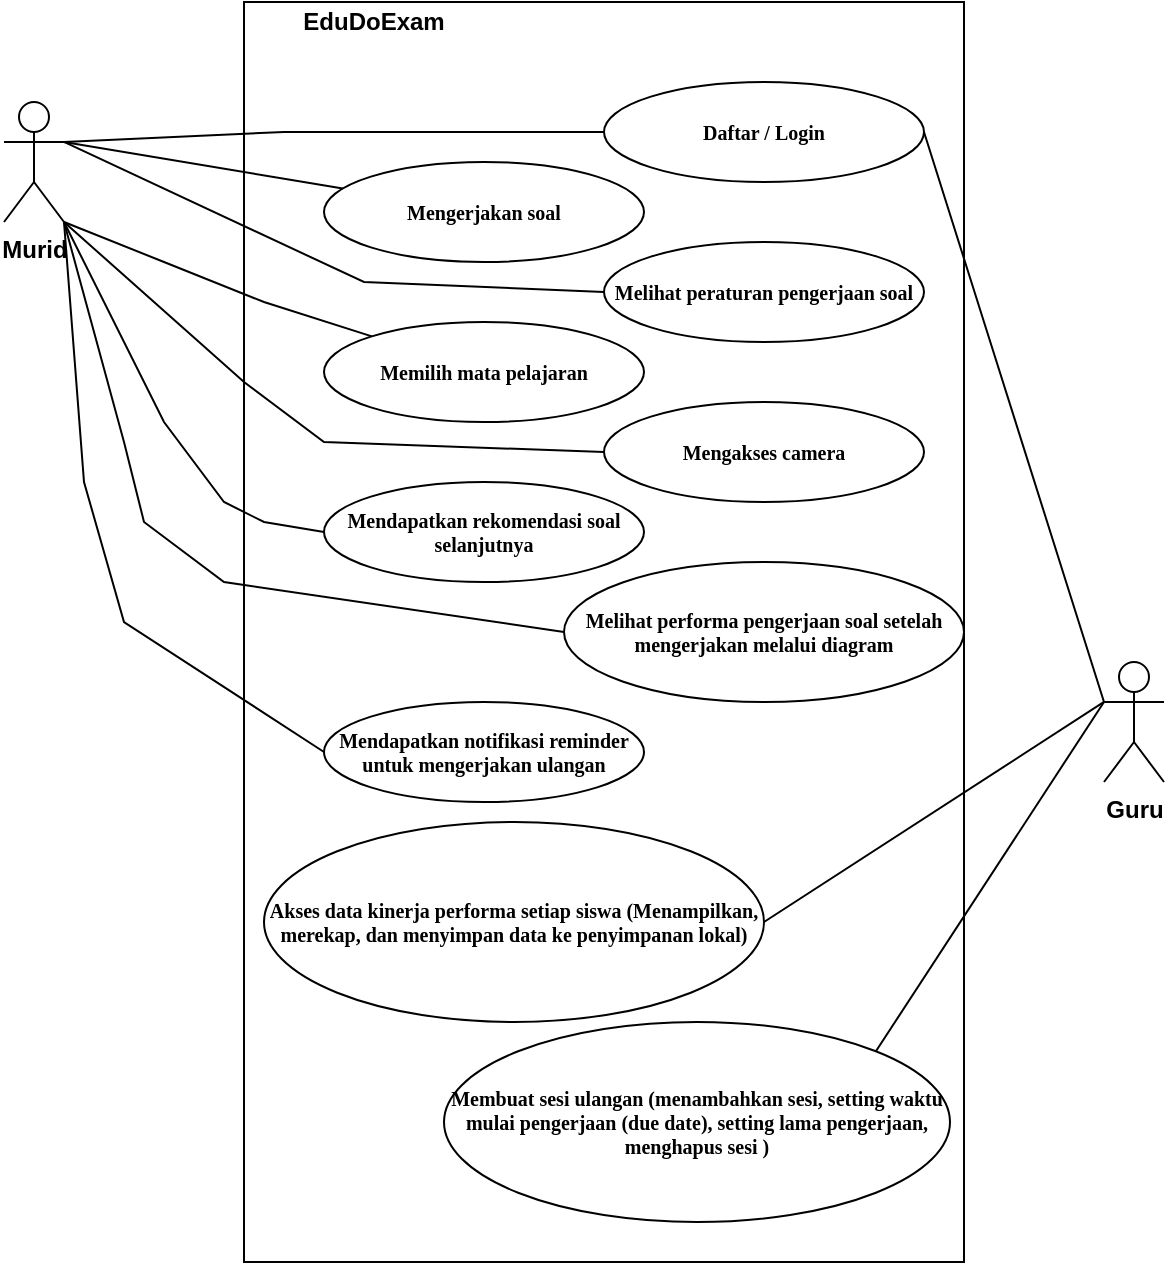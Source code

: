 <mxfile version="24.8.3">
  <diagram name="Page-1" id="_u_mMkop7DPUTGixg3VT">
    <mxGraphModel dx="840" dy="446" grid="1" gridSize="10" guides="1" tooltips="1" connect="1" arrows="1" fold="1" page="1" pageScale="1" pageWidth="850" pageHeight="1100" math="0" shadow="0">
      <root>
        <mxCell id="0" />
        <mxCell id="1" parent="0" />
        <mxCell id="an5TMm85rVzCIox5hMEu-1" value="Murid" style="shape=umlActor;verticalLabelPosition=bottom;verticalAlign=top;html=1;outlineConnect=0;fillColor=none;fontStyle=1" parent="1" vertex="1">
          <mxGeometry x="80" y="90" width="30" height="60" as="geometry" />
        </mxCell>
        <mxCell id="an5TMm85rVzCIox5hMEu-2" value="Guru" style="shape=umlActor;verticalLabelPosition=bottom;verticalAlign=top;html=1;outlineConnect=0;fillColor=none;fontStyle=1" parent="1" vertex="1">
          <mxGeometry x="630" y="370" width="30" height="60" as="geometry" />
        </mxCell>
        <mxCell id="an5TMm85rVzCIox5hMEu-7" value="" style="rounded=0;whiteSpace=wrap;html=1;fillColor=none;fontStyle=1" parent="1" vertex="1">
          <mxGeometry x="200" y="40" width="360" height="630" as="geometry" />
        </mxCell>
        <mxCell id="an5TMm85rVzCIox5hMEu-8" value="EduDoExam" style="text;html=1;align=center;verticalAlign=middle;whiteSpace=wrap;rounded=0;fillColor=none;fontStyle=1" parent="1" vertex="1">
          <mxGeometry x="200" y="40" width="130" height="20" as="geometry" />
        </mxCell>
        <mxCell id="an5TMm85rVzCIox5hMEu-9" value="Mengerjakan soal" style="ellipse;whiteSpace=wrap;html=1;fontFamily=Times New Roman;fontSize=10;fillColor=none;fontStyle=1" parent="1" vertex="1">
          <mxGeometry x="240" y="120" width="160" height="50" as="geometry" />
        </mxCell>
        <mxCell id="an5TMm85rVzCIox5hMEu-10" value="Mengakses camera" style="ellipse;whiteSpace=wrap;html=1;fontFamily=Times New Roman;fontSize=10;fillColor=none;fontStyle=1" parent="1" vertex="1">
          <mxGeometry x="380" y="240" width="160" height="50" as="geometry" />
        </mxCell>
        <mxCell id="an5TMm85rVzCIox5hMEu-11" value="Mendapatkan rekomendasi soal selanjutnya" style="ellipse;whiteSpace=wrap;html=1;fontFamily=Times New Roman;fontSize=10;fillColor=none;fontStyle=1" parent="1" vertex="1">
          <mxGeometry x="240" y="280" width="160" height="50" as="geometry" />
        </mxCell>
        <mxCell id="an5TMm85rVzCIox5hMEu-12" value="Melihat performa pengerjaan soal setelah mengerjakan melalui diagram" style="ellipse;whiteSpace=wrap;html=1;fontFamily=Times New Roman;fontSize=10;fillColor=none;fontStyle=1" parent="1" vertex="1">
          <mxGeometry x="360" y="320" width="200" height="70" as="geometry" />
        </mxCell>
        <mxCell id="an5TMm85rVzCIox5hMEu-13" value="Melihat peraturan pengerjaan soal" style="ellipse;whiteSpace=wrap;html=1;fontFamily=Times New Roman;fontSize=10;fillColor=none;fontStyle=1" parent="1" vertex="1">
          <mxGeometry x="380" y="160" width="160" height="50" as="geometry" />
        </mxCell>
        <mxCell id="an5TMm85rVzCIox5hMEu-14" value="Memilih mata pelajaran" style="ellipse;whiteSpace=wrap;html=1;fontFamily=Times New Roman;fontSize=10;fillColor=none;fontStyle=1" parent="1" vertex="1">
          <mxGeometry x="240" y="200" width="160" height="50" as="geometry" />
        </mxCell>
        <mxCell id="an5TMm85rVzCIox5hMEu-15" value="Daftar / Login" style="ellipse;whiteSpace=wrap;html=1;fontFamily=Times New Roman;fontSize=10;fillColor=none;fontStyle=1" parent="1" vertex="1">
          <mxGeometry x="380" y="80" width="160" height="50" as="geometry" />
        </mxCell>
        <mxCell id="an5TMm85rVzCIox5hMEu-22" value="Akses data kinerja performa setiap siswa (Menampilkan, merekap, dan menyimpan data ke penyimpanan lokal)" style="ellipse;whiteSpace=wrap;html=1;fontFamily=Times New Roman;fontSize=10;fillColor=none;fontStyle=1" parent="1" vertex="1">
          <mxGeometry x="210" y="450" width="250" height="100" as="geometry" />
        </mxCell>
        <mxCell id="an5TMm85rVzCIox5hMEu-23" value="Membuat sesi ulangan (menambahkan sesi, setting waktu mulai pengerjaan (due date), setting lama pengerjaan, menghapus sesi )" style="ellipse;whiteSpace=wrap;html=1;fontFamily=Times New Roman;fontSize=10;fillColor=none;fontStyle=1" parent="1" vertex="1">
          <mxGeometry x="300" y="550" width="253" height="100" as="geometry" />
        </mxCell>
        <mxCell id="an5TMm85rVzCIox5hMEu-24" value="" style="endArrow=none;html=1;rounded=0;exitX=1;exitY=0.333;exitDx=0;exitDy=0;exitPerimeter=0;fontStyle=1" parent="1" source="an5TMm85rVzCIox5hMEu-1" target="an5TMm85rVzCIox5hMEu-15" edge="1">
          <mxGeometry width="50" height="50" relative="1" as="geometry">
            <mxPoint x="120" y="140" as="sourcePoint" />
            <mxPoint x="390" y="40" as="targetPoint" />
            <Array as="points">
              <mxPoint x="220" y="105" />
            </Array>
          </mxGeometry>
        </mxCell>
        <mxCell id="an5TMm85rVzCIox5hMEu-25" value="" style="endArrow=none;html=1;rounded=0;exitX=1;exitY=0.333;exitDx=0;exitDy=0;exitPerimeter=0;fontStyle=1" parent="1" source="an5TMm85rVzCIox5hMEu-1" target="an5TMm85rVzCIox5hMEu-9" edge="1">
          <mxGeometry width="50" height="50" relative="1" as="geometry">
            <mxPoint x="180" y="130" as="sourcePoint" />
            <mxPoint x="371" y="119" as="targetPoint" />
          </mxGeometry>
        </mxCell>
        <mxCell id="an5TMm85rVzCIox5hMEu-26" value="" style="endArrow=none;html=1;rounded=0;entryX=0;entryY=0.5;entryDx=0;entryDy=0;exitX=1;exitY=0.333;exitDx=0;exitDy=0;exitPerimeter=0;fontStyle=1" parent="1" source="an5TMm85rVzCIox5hMEu-1" target="an5TMm85rVzCIox5hMEu-13" edge="1">
          <mxGeometry width="50" height="50" relative="1" as="geometry">
            <mxPoint x="190" y="140" as="sourcePoint" />
            <mxPoint x="381" y="129" as="targetPoint" />
            <Array as="points">
              <mxPoint x="260" y="180" />
            </Array>
          </mxGeometry>
        </mxCell>
        <mxCell id="an5TMm85rVzCIox5hMEu-27" value="" style="endArrow=none;html=1;rounded=0;exitX=1;exitY=1;exitDx=0;exitDy=0;exitPerimeter=0;fontStyle=1" parent="1" source="an5TMm85rVzCIox5hMEu-1" target="an5TMm85rVzCIox5hMEu-14" edge="1">
          <mxGeometry width="50" height="50" relative="1" as="geometry">
            <mxPoint x="180" y="147" as="sourcePoint" />
            <mxPoint x="370" y="195" as="targetPoint" />
            <Array as="points">
              <mxPoint x="160" y="170" />
              <mxPoint x="210" y="190" />
            </Array>
          </mxGeometry>
        </mxCell>
        <mxCell id="an5TMm85rVzCIox5hMEu-28" value="" style="endArrow=none;html=1;rounded=0;entryX=0;entryY=0.5;entryDx=0;entryDy=0;exitX=1;exitY=1;exitDx=0;exitDy=0;exitPerimeter=0;fontStyle=1" parent="1" source="an5TMm85rVzCIox5hMEu-1" target="an5TMm85rVzCIox5hMEu-10" edge="1">
          <mxGeometry width="50" height="50" relative="1" as="geometry">
            <mxPoint x="180" y="170" as="sourcePoint" />
            <mxPoint x="259" y="224" as="targetPoint" />
            <Array as="points">
              <mxPoint x="200" y="230" />
              <mxPoint x="240" y="260" />
            </Array>
          </mxGeometry>
        </mxCell>
        <mxCell id="an5TMm85rVzCIox5hMEu-29" value="" style="endArrow=none;html=1;rounded=0;entryX=0;entryY=0.5;entryDx=0;entryDy=0;exitX=1;exitY=1;exitDx=0;exitDy=0;exitPerimeter=0;fontStyle=1" parent="1" source="an5TMm85rVzCIox5hMEu-1" target="an5TMm85rVzCIox5hMEu-11" edge="1">
          <mxGeometry width="50" height="50" relative="1" as="geometry">
            <mxPoint x="120" y="140" as="sourcePoint" />
            <mxPoint x="370" y="275" as="targetPoint" />
            <Array as="points">
              <mxPoint x="160" y="250" />
              <mxPoint x="190" y="290" />
              <mxPoint x="210" y="300" />
            </Array>
          </mxGeometry>
        </mxCell>
        <mxCell id="an5TMm85rVzCIox5hMEu-30" value="" style="endArrow=none;html=1;rounded=0;entryX=0;entryY=0.5;entryDx=0;entryDy=0;exitX=1;exitY=1;exitDx=0;exitDy=0;exitPerimeter=0;fontStyle=1" parent="1" source="an5TMm85rVzCIox5hMEu-1" target="an5TMm85rVzCIox5hMEu-12" edge="1">
          <mxGeometry width="50" height="50" relative="1" as="geometry">
            <mxPoint x="104" y="170" as="sourcePoint" />
            <mxPoint x="210" y="315" as="targetPoint" />
            <Array as="points">
              <mxPoint x="140" y="260" />
              <mxPoint x="150" y="300" />
              <mxPoint x="190" y="330" />
            </Array>
          </mxGeometry>
        </mxCell>
        <mxCell id="an5TMm85rVzCIox5hMEu-32" value="" style="endArrow=none;html=1;rounded=0;exitX=1;exitY=0.5;exitDx=0;exitDy=0;entryX=0;entryY=0.333;entryDx=0;entryDy=0;entryPerimeter=0;fontStyle=1" parent="1" source="an5TMm85rVzCIox5hMEu-15" target="an5TMm85rVzCIox5hMEu-2" edge="1">
          <mxGeometry width="50" height="50" relative="1" as="geometry">
            <mxPoint x="500" y="120" as="sourcePoint" />
            <mxPoint x="750" y="115" as="targetPoint" />
            <Array as="points">
              <mxPoint x="570" y="200" />
            </Array>
          </mxGeometry>
        </mxCell>
        <mxCell id="an5TMm85rVzCIox5hMEu-34" value="" style="endArrow=none;html=1;rounded=0;exitX=1;exitY=0.5;exitDx=0;exitDy=0;entryX=0;entryY=0.333;entryDx=0;entryDy=0;entryPerimeter=0;fontStyle=1" parent="1" source="an5TMm85rVzCIox5hMEu-22" target="an5TMm85rVzCIox5hMEu-2" edge="1">
          <mxGeometry width="50" height="50" relative="1" as="geometry">
            <mxPoint x="530" y="115" as="sourcePoint" />
            <mxPoint x="640" y="400" as="targetPoint" />
            <Array as="points" />
          </mxGeometry>
        </mxCell>
        <mxCell id="an5TMm85rVzCIox5hMEu-35" value="" style="endArrow=none;html=1;rounded=0;exitX=1;exitY=0;exitDx=0;exitDy=0;entryX=0;entryY=0.333;entryDx=0;entryDy=0;entryPerimeter=0;fontStyle=1" parent="1" source="an5TMm85rVzCIox5hMEu-23" target="an5TMm85rVzCIox5hMEu-2" edge="1">
          <mxGeometry width="50" height="50" relative="1" as="geometry">
            <mxPoint x="430" y="415" as="sourcePoint" />
            <mxPoint x="640" y="400" as="targetPoint" />
            <Array as="points" />
          </mxGeometry>
        </mxCell>
        <mxCell id="mcIR8lyk40jzvZubi5-6-2" value="Mendapatkan notifikasi reminder untuk mengerjakan ulangan" style="ellipse;whiteSpace=wrap;html=1;fontFamily=Times New Roman;fontSize=10;fillColor=none;fontStyle=1" vertex="1" parent="1">
          <mxGeometry x="240" y="390" width="160" height="50" as="geometry" />
        </mxCell>
        <mxCell id="mcIR8lyk40jzvZubi5-6-3" value="" style="endArrow=none;html=1;rounded=0;entryX=0;entryY=0.5;entryDx=0;entryDy=0;fontStyle=1;exitX=1;exitY=1;exitDx=0;exitDy=0;exitPerimeter=0;" edge="1" parent="1" source="an5TMm85rVzCIox5hMEu-1" target="mcIR8lyk40jzvZubi5-6-2">
          <mxGeometry width="50" height="50" relative="1" as="geometry">
            <mxPoint x="120" y="150" as="sourcePoint" />
            <mxPoint x="370" y="365" as="targetPoint" />
            <Array as="points">
              <mxPoint x="120" y="280" />
              <mxPoint x="140" y="350" />
            </Array>
          </mxGeometry>
        </mxCell>
      </root>
    </mxGraphModel>
  </diagram>
</mxfile>

